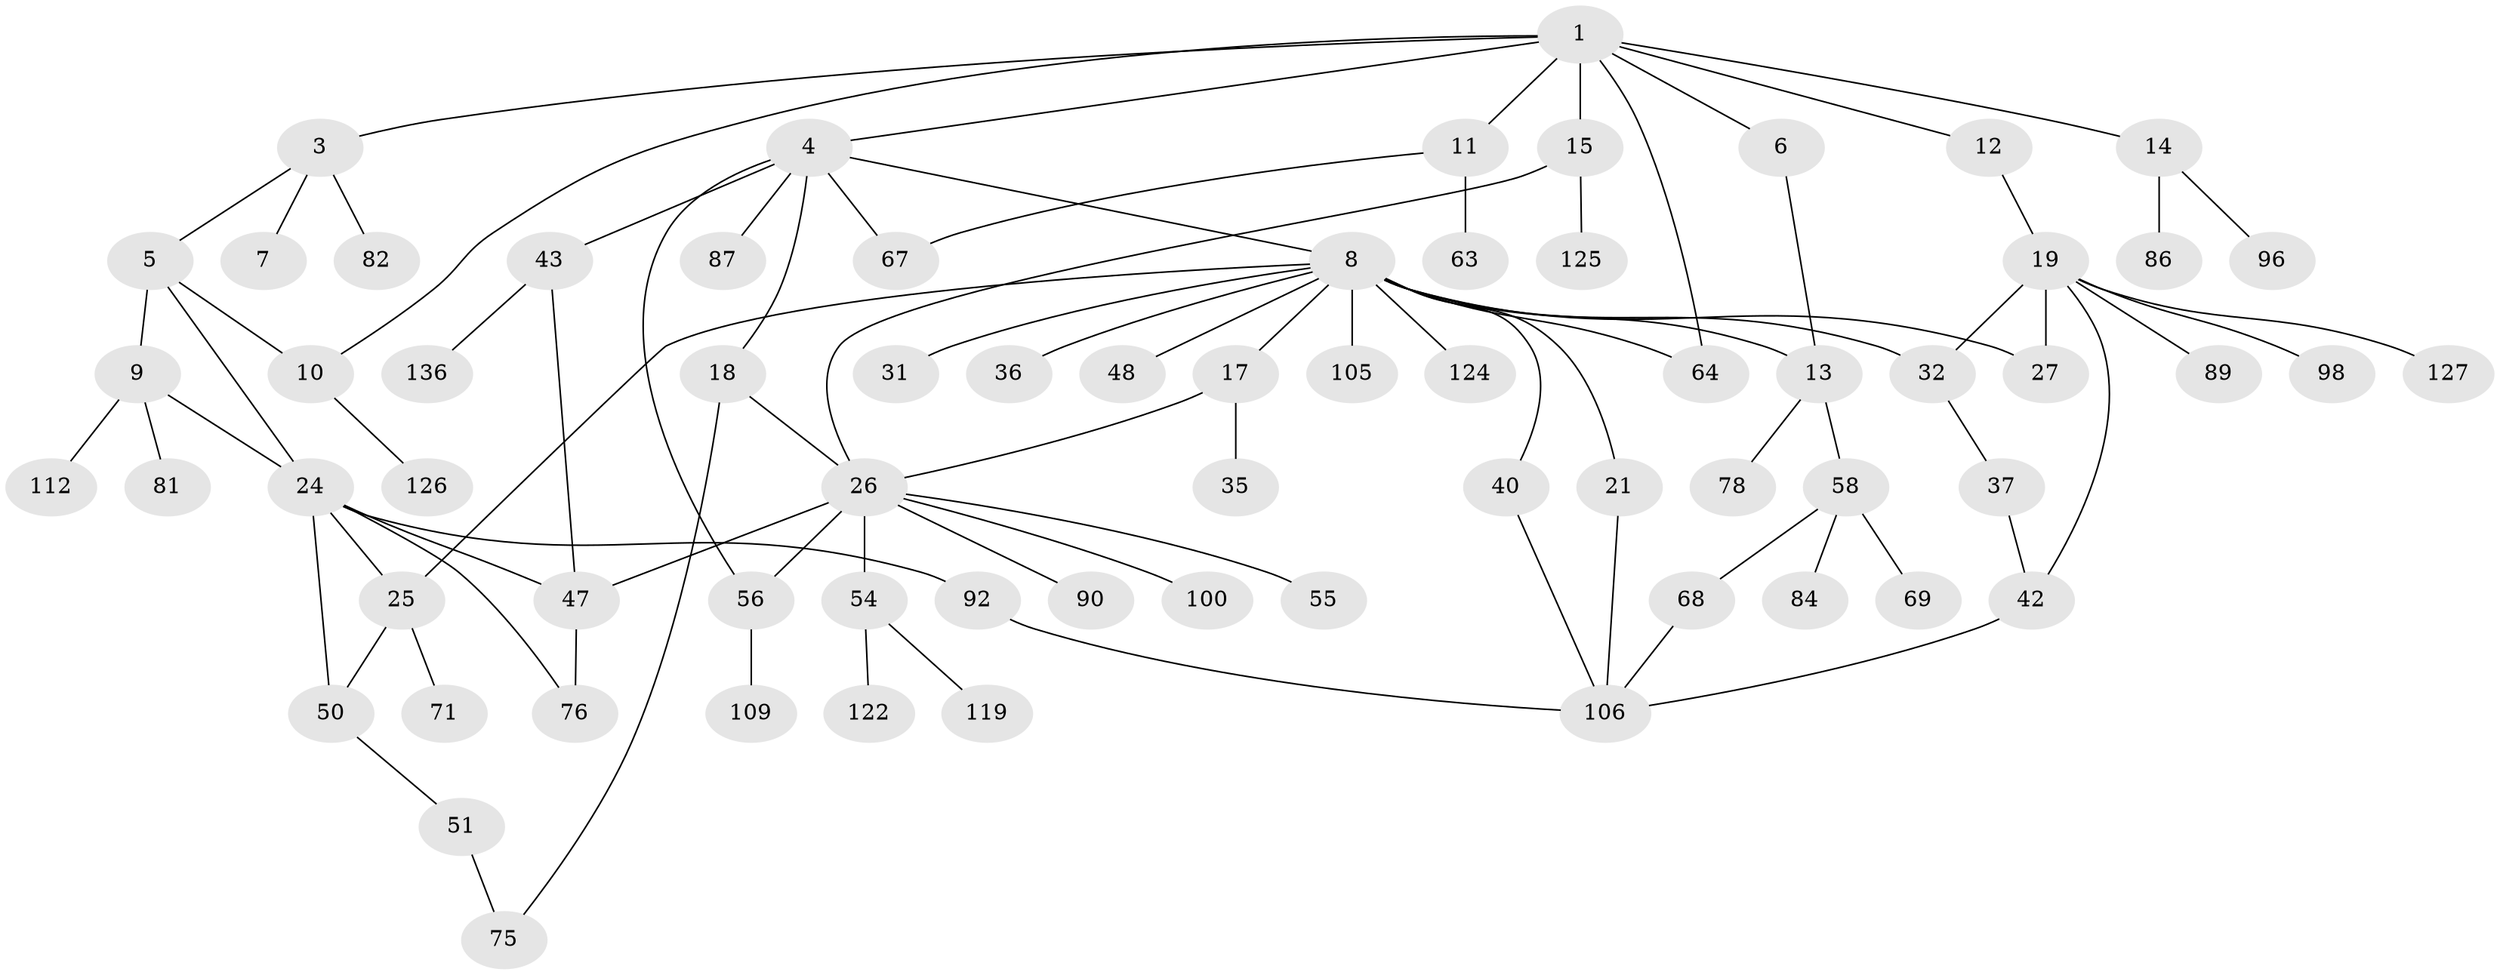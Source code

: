 // original degree distribution, {8: 0.014492753623188406, 3: 0.1956521739130435, 4: 0.10144927536231885, 7: 0.021739130434782608, 2: 0.2826086956521739, 1: 0.36231884057971014, 6: 0.007246376811594203, 5: 0.014492753623188406}
// Generated by graph-tools (version 1.1) at 2025/16/03/04/25 18:16:50]
// undirected, 69 vertices, 89 edges
graph export_dot {
graph [start="1"]
  node [color=gray90,style=filled];
  1 [super="+2"];
  3;
  4 [super="+62+107"];
  5;
  6;
  7;
  8 [super="+30+131+20+22+23+16"];
  9 [super="+66"];
  10 [super="+103"];
  11;
  12 [super="+80"];
  13 [super="+44"];
  14 [super="+45"];
  15 [super="+29"];
  17 [super="+134"];
  18 [super="+97"];
  19 [super="+61+73"];
  21 [super="+49"];
  24 [super="+57+120+111"];
  25 [super="+41"];
  26 [super="+121+33+102+52+38+39"];
  27 [super="+72"];
  31;
  32;
  35 [super="+114"];
  36 [super="+53"];
  37 [super="+91"];
  40;
  42 [super="+60"];
  43 [super="+101+74"];
  47 [super="+99"];
  48;
  50;
  51 [super="+108"];
  54 [super="+116+83"];
  55;
  56 [super="+70+133"];
  58 [super="+65"];
  63;
  64 [super="+110"];
  67;
  68;
  69;
  71 [super="+77"];
  75 [super="+128"];
  76;
  78;
  81;
  82;
  84;
  86;
  87;
  89 [super="+104"];
  90;
  92;
  96;
  98;
  100;
  105;
  106 [super="+115"];
  109;
  112;
  119;
  122;
  124;
  125;
  126;
  127;
  136;
  1 -- 3;
  1 -- 4;
  1 -- 6;
  1 -- 11;
  1 -- 12;
  1 -- 64;
  1 -- 10;
  1 -- 14;
  1 -- 15;
  3 -- 5;
  3 -- 7;
  3 -- 82;
  4 -- 8;
  4 -- 18;
  4 -- 43;
  4 -- 87;
  4 -- 67;
  4 -- 56;
  5 -- 9;
  5 -- 10;
  5 -- 24;
  6 -- 13;
  8 -- 13;
  8 -- 124;
  8 -- 36;
  8 -- 105;
  8 -- 31;
  8 -- 48;
  8 -- 40;
  8 -- 32;
  8 -- 17;
  8 -- 21;
  8 -- 25;
  8 -- 27;
  8 -- 64;
  9 -- 112;
  9 -- 24;
  9 -- 81;
  10 -- 126;
  11 -- 63;
  11 -- 67;
  12 -- 19;
  13 -- 58;
  13 -- 78;
  14 -- 96;
  14 -- 86;
  15 -- 125;
  15 -- 26;
  17 -- 26;
  17 -- 35;
  18 -- 75;
  18 -- 26;
  19 -- 32;
  19 -- 42;
  19 -- 89;
  19 -- 98;
  19 -- 127;
  19 -- 27 [weight=2];
  21 -- 106;
  24 -- 50;
  24 -- 25;
  24 -- 92;
  24 -- 76;
  24 -- 47;
  25 -- 50;
  25 -- 71;
  26 -- 100;
  26 -- 54;
  26 -- 55;
  26 -- 47;
  26 -- 56;
  26 -- 90;
  32 -- 37;
  37 -- 42;
  40 -- 106;
  42 -- 106;
  43 -- 136;
  43 -- 47;
  47 -- 76;
  50 -- 51;
  51 -- 75;
  54 -- 122;
  54 -- 119;
  56 -- 109;
  58 -- 68;
  58 -- 69;
  58 -- 84;
  68 -- 106;
  92 -- 106;
}
